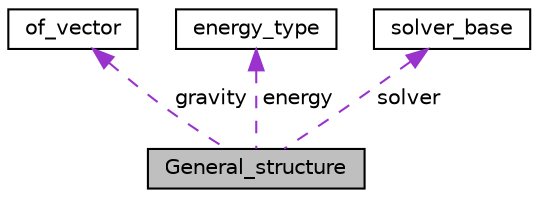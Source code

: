 digraph "General_structure"
{
 // LATEX_PDF_SIZE
  edge [fontname="Helvetica",fontsize="10",labelfontname="Helvetica",labelfontsize="10"];
  node [fontname="Helvetica",fontsize="10",shape=record];
  Node1 [label="General_structure",height=0.2,width=0.4,color="black", fillcolor="grey75", style="filled", fontcolor="black",tooltip=" "];
  Node2 -> Node1 [dir="back",color="darkorchid3",fontsize="10",style="dashed",label=" gravity" ,fontname="Helvetica"];
  Node2 [label="of_vector",height=0.2,width=0.4,color="black", fillcolor="white", style="filled",URL="$structof__vector.html",tooltip=" "];
  Node3 -> Node1 [dir="back",color="darkorchid3",fontsize="10",style="dashed",label=" energy" ,fontname="Helvetica"];
  Node3 [label="energy_type",height=0.2,width=0.4,color="black", fillcolor="white", style="filled",URL="$structenergy__type.html",tooltip=" "];
  Node4 -> Node1 [dir="back",color="darkorchid3",fontsize="10",style="dashed",label=" solver" ,fontname="Helvetica"];
  Node4 [label="solver_base",height=0.2,width=0.4,color="black", fillcolor="white", style="filled",URL="$structsolver__base.html",tooltip=" "];
}
